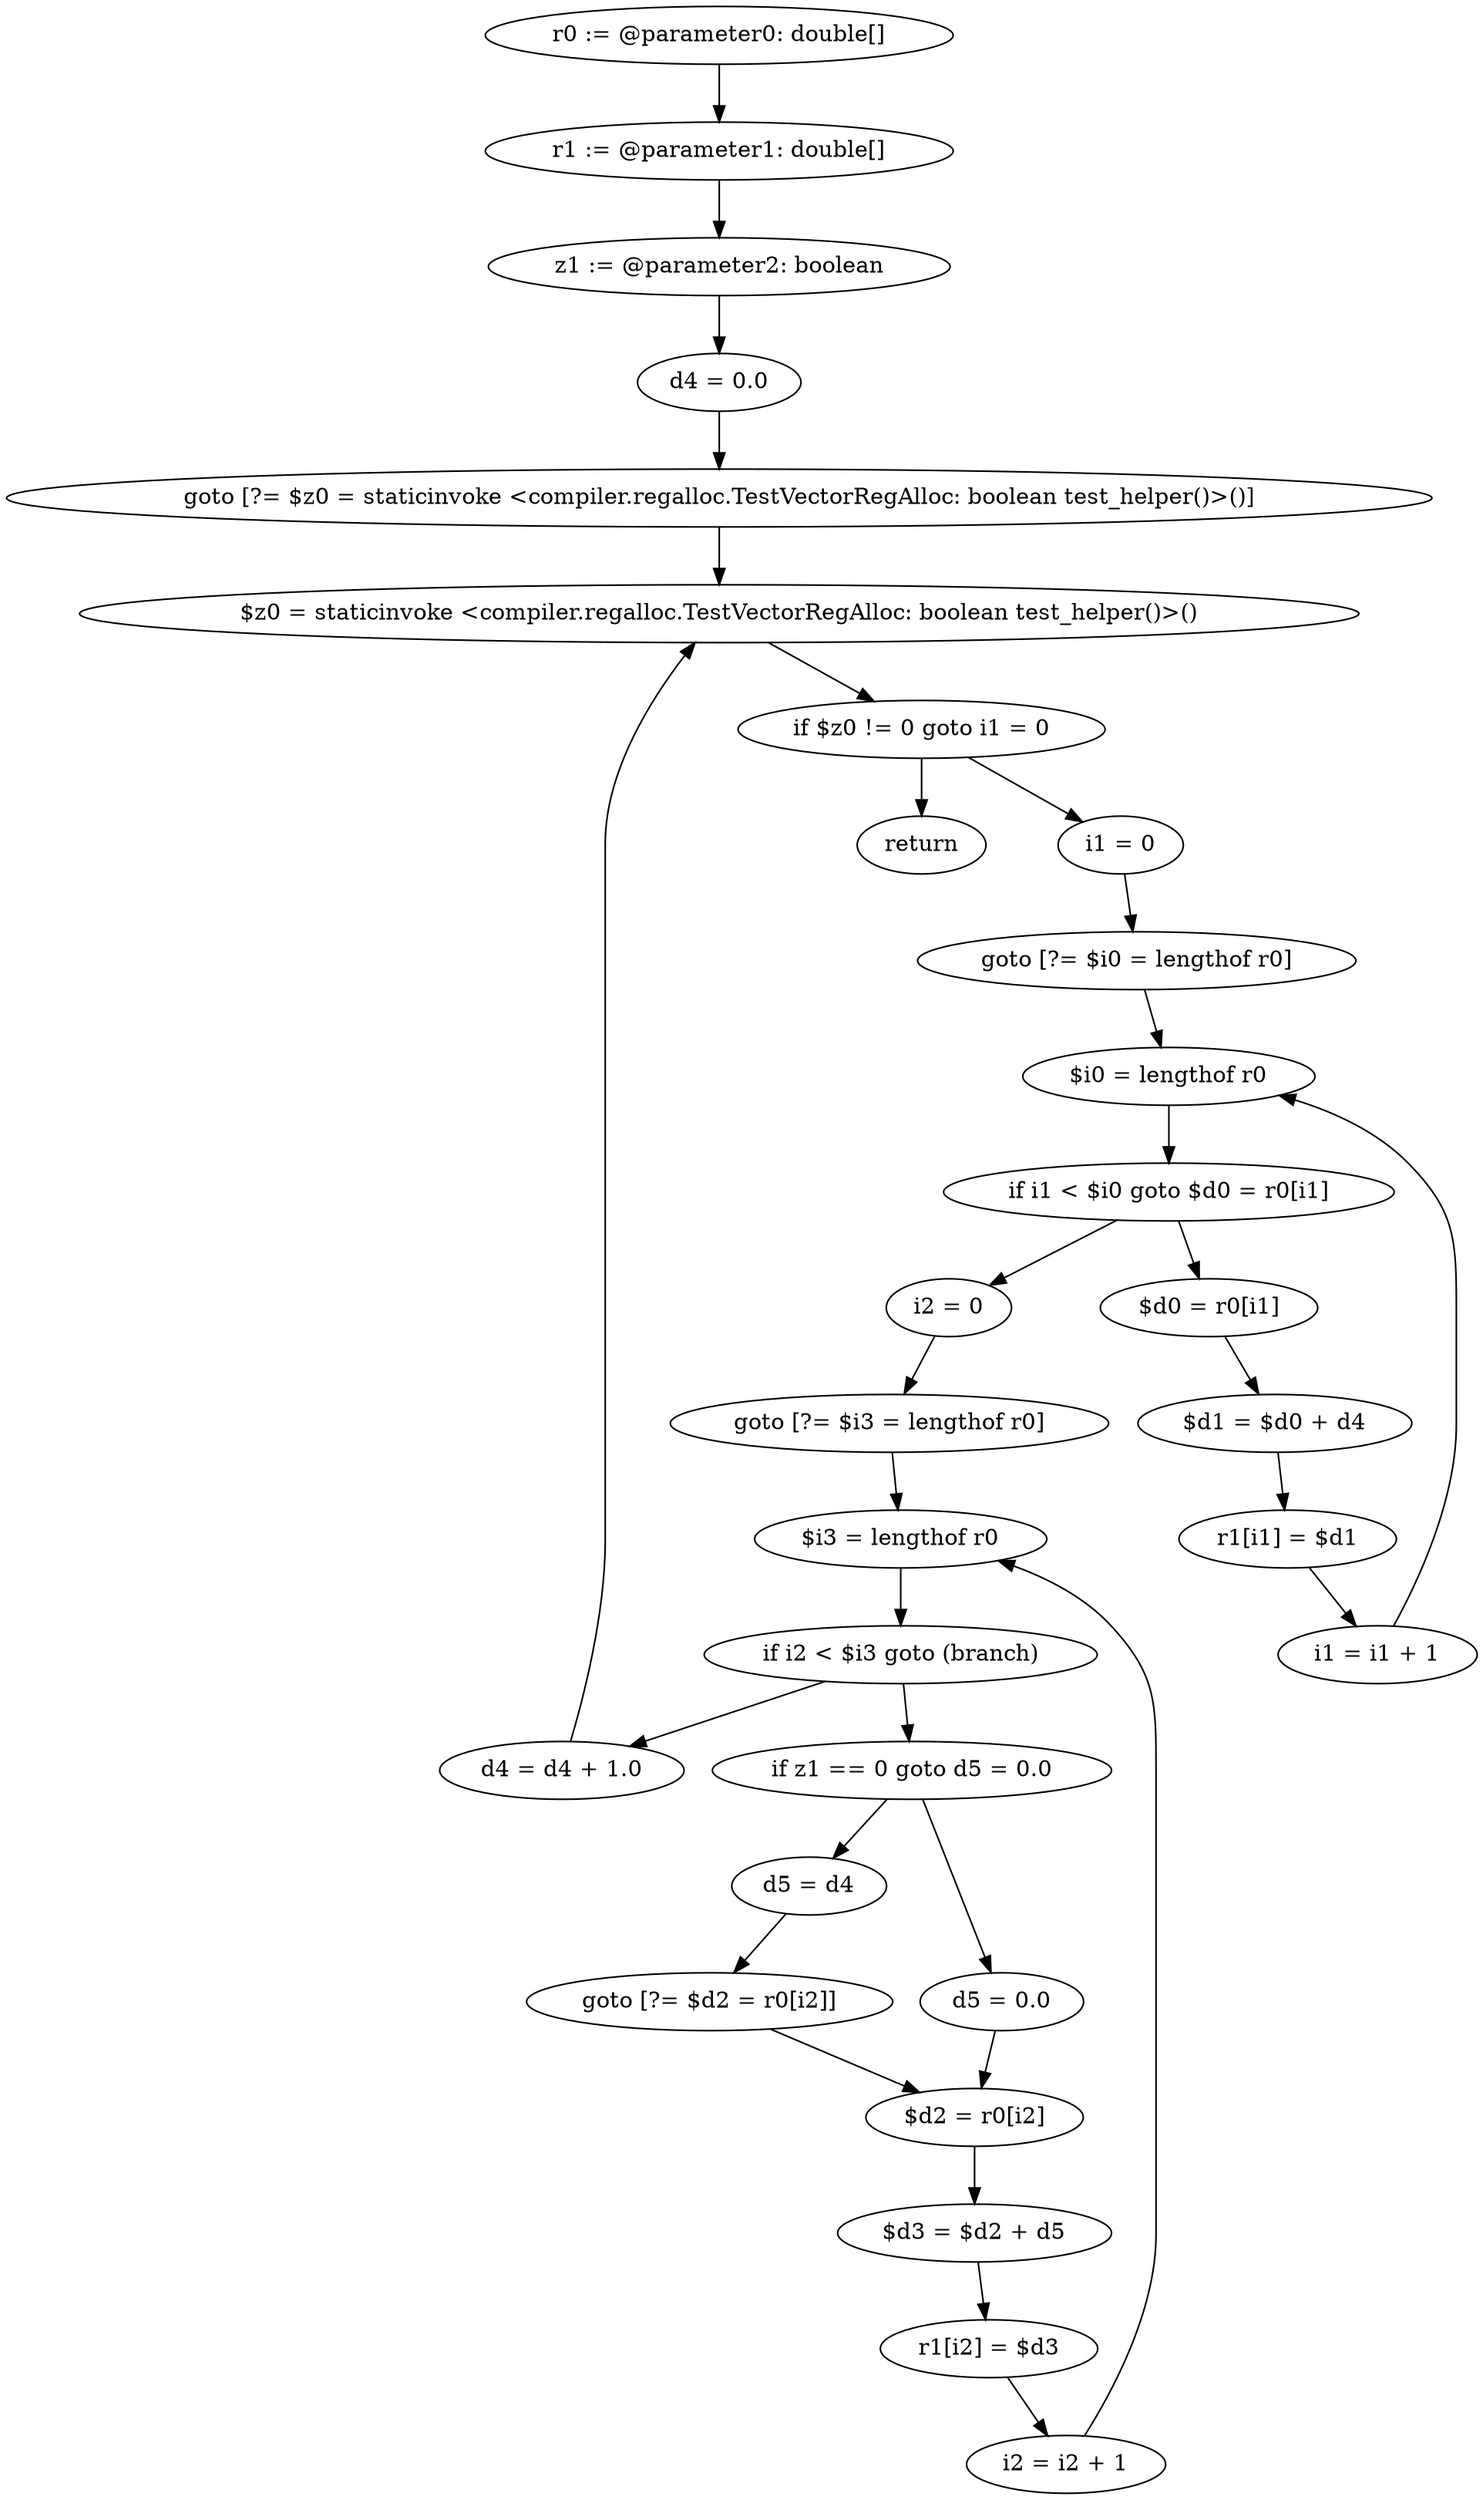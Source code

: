 digraph "unitGraph" {
    "r0 := @parameter0: double[]"
    "r1 := @parameter1: double[]"
    "z1 := @parameter2: boolean"
    "d4 = 0.0"
    "goto [?= $z0 = staticinvoke <compiler.regalloc.TestVectorRegAlloc: boolean test_helper()>()]"
    "i1 = 0"
    "goto [?= $i0 = lengthof r0]"
    "$d0 = r0[i1]"
    "$d1 = $d0 + d4"
    "r1[i1] = $d1"
    "i1 = i1 + 1"
    "$i0 = lengthof r0"
    "if i1 < $i0 goto $d0 = r0[i1]"
    "i2 = 0"
    "goto [?= $i3 = lengthof r0]"
    "if z1 == 0 goto d5 = 0.0"
    "d5 = d4"
    "goto [?= $d2 = r0[i2]]"
    "d5 = 0.0"
    "$d2 = r0[i2]"
    "$d3 = $d2 + d5"
    "r1[i2] = $d3"
    "i2 = i2 + 1"
    "$i3 = lengthof r0"
    "if i2 < $i3 goto (branch)"
    "d4 = d4 + 1.0"
    "$z0 = staticinvoke <compiler.regalloc.TestVectorRegAlloc: boolean test_helper()>()"
    "if $z0 != 0 goto i1 = 0"
    "return"
    "r0 := @parameter0: double[]"->"r1 := @parameter1: double[]";
    "r1 := @parameter1: double[]"->"z1 := @parameter2: boolean";
    "z1 := @parameter2: boolean"->"d4 = 0.0";
    "d4 = 0.0"->"goto [?= $z0 = staticinvoke <compiler.regalloc.TestVectorRegAlloc: boolean test_helper()>()]";
    "goto [?= $z0 = staticinvoke <compiler.regalloc.TestVectorRegAlloc: boolean test_helper()>()]"->"$z0 = staticinvoke <compiler.regalloc.TestVectorRegAlloc: boolean test_helper()>()";
    "i1 = 0"->"goto [?= $i0 = lengthof r0]";
    "goto [?= $i0 = lengthof r0]"->"$i0 = lengthof r0";
    "$d0 = r0[i1]"->"$d1 = $d0 + d4";
    "$d1 = $d0 + d4"->"r1[i1] = $d1";
    "r1[i1] = $d1"->"i1 = i1 + 1";
    "i1 = i1 + 1"->"$i0 = lengthof r0";
    "$i0 = lengthof r0"->"if i1 < $i0 goto $d0 = r0[i1]";
    "if i1 < $i0 goto $d0 = r0[i1]"->"i2 = 0";
    "if i1 < $i0 goto $d0 = r0[i1]"->"$d0 = r0[i1]";
    "i2 = 0"->"goto [?= $i3 = lengthof r0]";
    "goto [?= $i3 = lengthof r0]"->"$i3 = lengthof r0";
    "if z1 == 0 goto d5 = 0.0"->"d5 = d4";
    "if z1 == 0 goto d5 = 0.0"->"d5 = 0.0";
    "d5 = d4"->"goto [?= $d2 = r0[i2]]";
    "goto [?= $d2 = r0[i2]]"->"$d2 = r0[i2]";
    "d5 = 0.0"->"$d2 = r0[i2]";
    "$d2 = r0[i2]"->"$d3 = $d2 + d5";
    "$d3 = $d2 + d5"->"r1[i2] = $d3";
    "r1[i2] = $d3"->"i2 = i2 + 1";
    "i2 = i2 + 1"->"$i3 = lengthof r0";
    "$i3 = lengthof r0"->"if i2 < $i3 goto (branch)";
    "if i2 < $i3 goto (branch)"->"d4 = d4 + 1.0";
    "if i2 < $i3 goto (branch)"->"if z1 == 0 goto d5 = 0.0";
    "d4 = d4 + 1.0"->"$z0 = staticinvoke <compiler.regalloc.TestVectorRegAlloc: boolean test_helper()>()";
    "$z0 = staticinvoke <compiler.regalloc.TestVectorRegAlloc: boolean test_helper()>()"->"if $z0 != 0 goto i1 = 0";
    "if $z0 != 0 goto i1 = 0"->"return";
    "if $z0 != 0 goto i1 = 0"->"i1 = 0";
}
